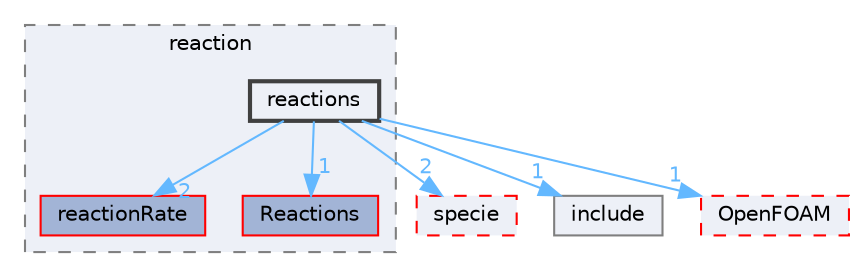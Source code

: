 digraph "src/thermophysicalModels/solidSpecie/reaction/reactions"
{
 // LATEX_PDF_SIZE
  bgcolor="transparent";
  edge [fontname=Helvetica,fontsize=10,labelfontname=Helvetica,labelfontsize=10];
  node [fontname=Helvetica,fontsize=10,shape=box,height=0.2,width=0.4];
  compound=true
  subgraph clusterdir_7ee6e88849bd7d447ad0cb8084db3903 {
    graph [ bgcolor="#edf0f7", pencolor="grey50", label="reaction", fontname=Helvetica,fontsize=10 style="filled,dashed", URL="dir_7ee6e88849bd7d447ad0cb8084db3903.html",tooltip=""]
  dir_9b6f739af20fa7216c293267b3b19ae9 [label="reactionRate", fillcolor="#a2b4d6", color="red", style="filled", URL="dir_9b6f739af20fa7216c293267b3b19ae9.html",tooltip=""];
  dir_b569cc86f2d59b27bc88e3982ef0e12a [label="Reactions", fillcolor="#a2b4d6", color="red", style="filled", URL="dir_b569cc86f2d59b27bc88e3982ef0e12a.html",tooltip=""];
  dir_ba6b162c7a8be0e7c31dbfd0ef537171 [label="reactions", fillcolor="#edf0f7", color="grey25", style="filled,bold", URL="dir_ba6b162c7a8be0e7c31dbfd0ef537171.html",tooltip=""];
  }
  dir_5c4bf53b114f4c9237cd4ef0431fc9bd [label="specie", fillcolor="#edf0f7", color="red", style="filled,dashed", URL="dir_5c4bf53b114f4c9237cd4ef0431fc9bd.html",tooltip=""];
  dir_d8d7ca78215282fd8571e422490980b0 [label="include", fillcolor="#edf0f7", color="grey50", style="filled", URL="dir_d8d7ca78215282fd8571e422490980b0.html",tooltip=""];
  dir_c5473ff19b20e6ec4dfe5c310b3778a8 [label="OpenFOAM", fillcolor="#edf0f7", color="red", style="filled,dashed", URL="dir_c5473ff19b20e6ec4dfe5c310b3778a8.html",tooltip=""];
  dir_ba6b162c7a8be0e7c31dbfd0ef537171->dir_5c4bf53b114f4c9237cd4ef0431fc9bd [headlabel="2", labeldistance=1.5 headhref="dir_003240_003683.html" href="dir_003240_003683.html" color="steelblue1" fontcolor="steelblue1"];
  dir_ba6b162c7a8be0e7c31dbfd0ef537171->dir_9b6f739af20fa7216c293267b3b19ae9 [headlabel="2", labeldistance=1.5 headhref="dir_003240_003236.html" href="dir_003240_003236.html" color="steelblue1" fontcolor="steelblue1"];
  dir_ba6b162c7a8be0e7c31dbfd0ef537171->dir_b569cc86f2d59b27bc88e3982ef0e12a [headlabel="1", labeldistance=1.5 headhref="dir_003240_003241.html" href="dir_003240_003241.html" color="steelblue1" fontcolor="steelblue1"];
  dir_ba6b162c7a8be0e7c31dbfd0ef537171->dir_c5473ff19b20e6ec4dfe5c310b3778a8 [headlabel="1", labeldistance=1.5 headhref="dir_003240_002695.html" href="dir_003240_002695.html" color="steelblue1" fontcolor="steelblue1"];
  dir_ba6b162c7a8be0e7c31dbfd0ef537171->dir_d8d7ca78215282fd8571e422490980b0 [headlabel="1", labeldistance=1.5 headhref="dir_003240_001807.html" href="dir_003240_001807.html" color="steelblue1" fontcolor="steelblue1"];
}
